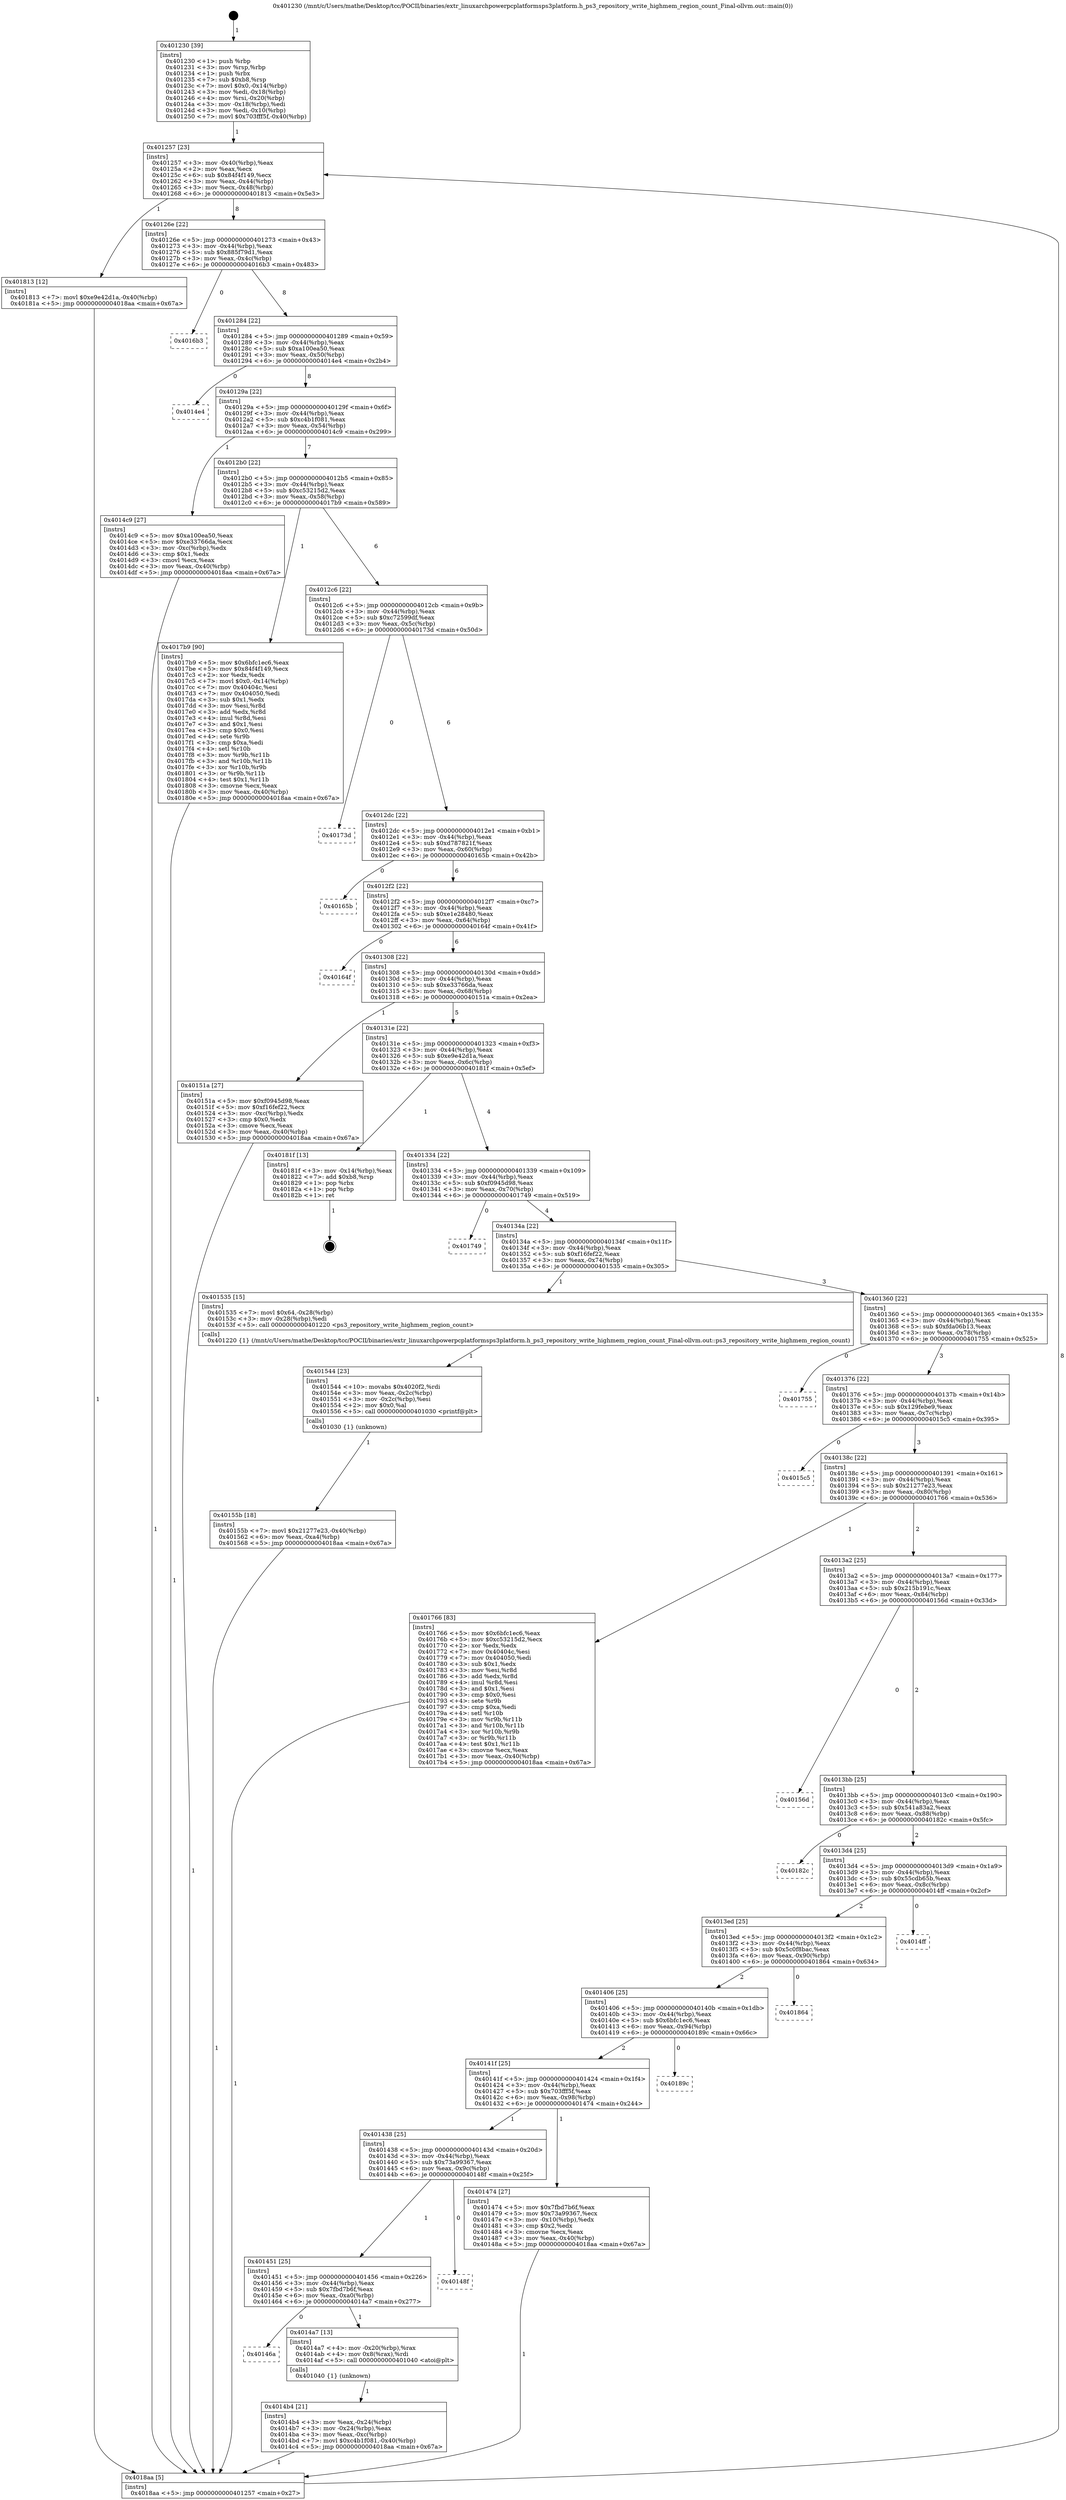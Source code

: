 digraph "0x401230" {
  label = "0x401230 (/mnt/c/Users/mathe/Desktop/tcc/POCII/binaries/extr_linuxarchpowerpcplatformsps3platform.h_ps3_repository_write_highmem_region_count_Final-ollvm.out::main(0))"
  labelloc = "t"
  node[shape=record]

  Entry [label="",width=0.3,height=0.3,shape=circle,fillcolor=black,style=filled]
  "0x401257" [label="{
     0x401257 [23]\l
     | [instrs]\l
     &nbsp;&nbsp;0x401257 \<+3\>: mov -0x40(%rbp),%eax\l
     &nbsp;&nbsp;0x40125a \<+2\>: mov %eax,%ecx\l
     &nbsp;&nbsp;0x40125c \<+6\>: sub $0x84f4f149,%ecx\l
     &nbsp;&nbsp;0x401262 \<+3\>: mov %eax,-0x44(%rbp)\l
     &nbsp;&nbsp;0x401265 \<+3\>: mov %ecx,-0x48(%rbp)\l
     &nbsp;&nbsp;0x401268 \<+6\>: je 0000000000401813 \<main+0x5e3\>\l
  }"]
  "0x401813" [label="{
     0x401813 [12]\l
     | [instrs]\l
     &nbsp;&nbsp;0x401813 \<+7\>: movl $0xe9e42d1a,-0x40(%rbp)\l
     &nbsp;&nbsp;0x40181a \<+5\>: jmp 00000000004018aa \<main+0x67a\>\l
  }"]
  "0x40126e" [label="{
     0x40126e [22]\l
     | [instrs]\l
     &nbsp;&nbsp;0x40126e \<+5\>: jmp 0000000000401273 \<main+0x43\>\l
     &nbsp;&nbsp;0x401273 \<+3\>: mov -0x44(%rbp),%eax\l
     &nbsp;&nbsp;0x401276 \<+5\>: sub $0x885f79d1,%eax\l
     &nbsp;&nbsp;0x40127b \<+3\>: mov %eax,-0x4c(%rbp)\l
     &nbsp;&nbsp;0x40127e \<+6\>: je 00000000004016b3 \<main+0x483\>\l
  }"]
  Exit [label="",width=0.3,height=0.3,shape=circle,fillcolor=black,style=filled,peripheries=2]
  "0x4016b3" [label="{
     0x4016b3\l
  }", style=dashed]
  "0x401284" [label="{
     0x401284 [22]\l
     | [instrs]\l
     &nbsp;&nbsp;0x401284 \<+5\>: jmp 0000000000401289 \<main+0x59\>\l
     &nbsp;&nbsp;0x401289 \<+3\>: mov -0x44(%rbp),%eax\l
     &nbsp;&nbsp;0x40128c \<+5\>: sub $0xa100ea50,%eax\l
     &nbsp;&nbsp;0x401291 \<+3\>: mov %eax,-0x50(%rbp)\l
     &nbsp;&nbsp;0x401294 \<+6\>: je 00000000004014e4 \<main+0x2b4\>\l
  }"]
  "0x40155b" [label="{
     0x40155b [18]\l
     | [instrs]\l
     &nbsp;&nbsp;0x40155b \<+7\>: movl $0x21277e23,-0x40(%rbp)\l
     &nbsp;&nbsp;0x401562 \<+6\>: mov %eax,-0xa4(%rbp)\l
     &nbsp;&nbsp;0x401568 \<+5\>: jmp 00000000004018aa \<main+0x67a\>\l
  }"]
  "0x4014e4" [label="{
     0x4014e4\l
  }", style=dashed]
  "0x40129a" [label="{
     0x40129a [22]\l
     | [instrs]\l
     &nbsp;&nbsp;0x40129a \<+5\>: jmp 000000000040129f \<main+0x6f\>\l
     &nbsp;&nbsp;0x40129f \<+3\>: mov -0x44(%rbp),%eax\l
     &nbsp;&nbsp;0x4012a2 \<+5\>: sub $0xc4b1f081,%eax\l
     &nbsp;&nbsp;0x4012a7 \<+3\>: mov %eax,-0x54(%rbp)\l
     &nbsp;&nbsp;0x4012aa \<+6\>: je 00000000004014c9 \<main+0x299\>\l
  }"]
  "0x401544" [label="{
     0x401544 [23]\l
     | [instrs]\l
     &nbsp;&nbsp;0x401544 \<+10\>: movabs $0x4020f2,%rdi\l
     &nbsp;&nbsp;0x40154e \<+3\>: mov %eax,-0x2c(%rbp)\l
     &nbsp;&nbsp;0x401551 \<+3\>: mov -0x2c(%rbp),%esi\l
     &nbsp;&nbsp;0x401554 \<+2\>: mov $0x0,%al\l
     &nbsp;&nbsp;0x401556 \<+5\>: call 0000000000401030 \<printf@plt\>\l
     | [calls]\l
     &nbsp;&nbsp;0x401030 \{1\} (unknown)\l
  }"]
  "0x4014c9" [label="{
     0x4014c9 [27]\l
     | [instrs]\l
     &nbsp;&nbsp;0x4014c9 \<+5\>: mov $0xa100ea50,%eax\l
     &nbsp;&nbsp;0x4014ce \<+5\>: mov $0xe33766da,%ecx\l
     &nbsp;&nbsp;0x4014d3 \<+3\>: mov -0xc(%rbp),%edx\l
     &nbsp;&nbsp;0x4014d6 \<+3\>: cmp $0x1,%edx\l
     &nbsp;&nbsp;0x4014d9 \<+3\>: cmovl %ecx,%eax\l
     &nbsp;&nbsp;0x4014dc \<+3\>: mov %eax,-0x40(%rbp)\l
     &nbsp;&nbsp;0x4014df \<+5\>: jmp 00000000004018aa \<main+0x67a\>\l
  }"]
  "0x4012b0" [label="{
     0x4012b0 [22]\l
     | [instrs]\l
     &nbsp;&nbsp;0x4012b0 \<+5\>: jmp 00000000004012b5 \<main+0x85\>\l
     &nbsp;&nbsp;0x4012b5 \<+3\>: mov -0x44(%rbp),%eax\l
     &nbsp;&nbsp;0x4012b8 \<+5\>: sub $0xc53215d2,%eax\l
     &nbsp;&nbsp;0x4012bd \<+3\>: mov %eax,-0x58(%rbp)\l
     &nbsp;&nbsp;0x4012c0 \<+6\>: je 00000000004017b9 \<main+0x589\>\l
  }"]
  "0x4014b4" [label="{
     0x4014b4 [21]\l
     | [instrs]\l
     &nbsp;&nbsp;0x4014b4 \<+3\>: mov %eax,-0x24(%rbp)\l
     &nbsp;&nbsp;0x4014b7 \<+3\>: mov -0x24(%rbp),%eax\l
     &nbsp;&nbsp;0x4014ba \<+3\>: mov %eax,-0xc(%rbp)\l
     &nbsp;&nbsp;0x4014bd \<+7\>: movl $0xc4b1f081,-0x40(%rbp)\l
     &nbsp;&nbsp;0x4014c4 \<+5\>: jmp 00000000004018aa \<main+0x67a\>\l
  }"]
  "0x4017b9" [label="{
     0x4017b9 [90]\l
     | [instrs]\l
     &nbsp;&nbsp;0x4017b9 \<+5\>: mov $0x6bfc1ec6,%eax\l
     &nbsp;&nbsp;0x4017be \<+5\>: mov $0x84f4f149,%ecx\l
     &nbsp;&nbsp;0x4017c3 \<+2\>: xor %edx,%edx\l
     &nbsp;&nbsp;0x4017c5 \<+7\>: movl $0x0,-0x14(%rbp)\l
     &nbsp;&nbsp;0x4017cc \<+7\>: mov 0x40404c,%esi\l
     &nbsp;&nbsp;0x4017d3 \<+7\>: mov 0x404050,%edi\l
     &nbsp;&nbsp;0x4017da \<+3\>: sub $0x1,%edx\l
     &nbsp;&nbsp;0x4017dd \<+3\>: mov %esi,%r8d\l
     &nbsp;&nbsp;0x4017e0 \<+3\>: add %edx,%r8d\l
     &nbsp;&nbsp;0x4017e3 \<+4\>: imul %r8d,%esi\l
     &nbsp;&nbsp;0x4017e7 \<+3\>: and $0x1,%esi\l
     &nbsp;&nbsp;0x4017ea \<+3\>: cmp $0x0,%esi\l
     &nbsp;&nbsp;0x4017ed \<+4\>: sete %r9b\l
     &nbsp;&nbsp;0x4017f1 \<+3\>: cmp $0xa,%edi\l
     &nbsp;&nbsp;0x4017f4 \<+4\>: setl %r10b\l
     &nbsp;&nbsp;0x4017f8 \<+3\>: mov %r9b,%r11b\l
     &nbsp;&nbsp;0x4017fb \<+3\>: and %r10b,%r11b\l
     &nbsp;&nbsp;0x4017fe \<+3\>: xor %r10b,%r9b\l
     &nbsp;&nbsp;0x401801 \<+3\>: or %r9b,%r11b\l
     &nbsp;&nbsp;0x401804 \<+4\>: test $0x1,%r11b\l
     &nbsp;&nbsp;0x401808 \<+3\>: cmovne %ecx,%eax\l
     &nbsp;&nbsp;0x40180b \<+3\>: mov %eax,-0x40(%rbp)\l
     &nbsp;&nbsp;0x40180e \<+5\>: jmp 00000000004018aa \<main+0x67a\>\l
  }"]
  "0x4012c6" [label="{
     0x4012c6 [22]\l
     | [instrs]\l
     &nbsp;&nbsp;0x4012c6 \<+5\>: jmp 00000000004012cb \<main+0x9b\>\l
     &nbsp;&nbsp;0x4012cb \<+3\>: mov -0x44(%rbp),%eax\l
     &nbsp;&nbsp;0x4012ce \<+5\>: sub $0xc72599df,%eax\l
     &nbsp;&nbsp;0x4012d3 \<+3\>: mov %eax,-0x5c(%rbp)\l
     &nbsp;&nbsp;0x4012d6 \<+6\>: je 000000000040173d \<main+0x50d\>\l
  }"]
  "0x40146a" [label="{
     0x40146a\l
  }", style=dashed]
  "0x40173d" [label="{
     0x40173d\l
  }", style=dashed]
  "0x4012dc" [label="{
     0x4012dc [22]\l
     | [instrs]\l
     &nbsp;&nbsp;0x4012dc \<+5\>: jmp 00000000004012e1 \<main+0xb1\>\l
     &nbsp;&nbsp;0x4012e1 \<+3\>: mov -0x44(%rbp),%eax\l
     &nbsp;&nbsp;0x4012e4 \<+5\>: sub $0xd787821f,%eax\l
     &nbsp;&nbsp;0x4012e9 \<+3\>: mov %eax,-0x60(%rbp)\l
     &nbsp;&nbsp;0x4012ec \<+6\>: je 000000000040165b \<main+0x42b\>\l
  }"]
  "0x4014a7" [label="{
     0x4014a7 [13]\l
     | [instrs]\l
     &nbsp;&nbsp;0x4014a7 \<+4\>: mov -0x20(%rbp),%rax\l
     &nbsp;&nbsp;0x4014ab \<+4\>: mov 0x8(%rax),%rdi\l
     &nbsp;&nbsp;0x4014af \<+5\>: call 0000000000401040 \<atoi@plt\>\l
     | [calls]\l
     &nbsp;&nbsp;0x401040 \{1\} (unknown)\l
  }"]
  "0x40165b" [label="{
     0x40165b\l
  }", style=dashed]
  "0x4012f2" [label="{
     0x4012f2 [22]\l
     | [instrs]\l
     &nbsp;&nbsp;0x4012f2 \<+5\>: jmp 00000000004012f7 \<main+0xc7\>\l
     &nbsp;&nbsp;0x4012f7 \<+3\>: mov -0x44(%rbp),%eax\l
     &nbsp;&nbsp;0x4012fa \<+5\>: sub $0xe1e28480,%eax\l
     &nbsp;&nbsp;0x4012ff \<+3\>: mov %eax,-0x64(%rbp)\l
     &nbsp;&nbsp;0x401302 \<+6\>: je 000000000040164f \<main+0x41f\>\l
  }"]
  "0x401451" [label="{
     0x401451 [25]\l
     | [instrs]\l
     &nbsp;&nbsp;0x401451 \<+5\>: jmp 0000000000401456 \<main+0x226\>\l
     &nbsp;&nbsp;0x401456 \<+3\>: mov -0x44(%rbp),%eax\l
     &nbsp;&nbsp;0x401459 \<+5\>: sub $0x7fbd7b6f,%eax\l
     &nbsp;&nbsp;0x40145e \<+6\>: mov %eax,-0xa0(%rbp)\l
     &nbsp;&nbsp;0x401464 \<+6\>: je 00000000004014a7 \<main+0x277\>\l
  }"]
  "0x40164f" [label="{
     0x40164f\l
  }", style=dashed]
  "0x401308" [label="{
     0x401308 [22]\l
     | [instrs]\l
     &nbsp;&nbsp;0x401308 \<+5\>: jmp 000000000040130d \<main+0xdd\>\l
     &nbsp;&nbsp;0x40130d \<+3\>: mov -0x44(%rbp),%eax\l
     &nbsp;&nbsp;0x401310 \<+5\>: sub $0xe33766da,%eax\l
     &nbsp;&nbsp;0x401315 \<+3\>: mov %eax,-0x68(%rbp)\l
     &nbsp;&nbsp;0x401318 \<+6\>: je 000000000040151a \<main+0x2ea\>\l
  }"]
  "0x40148f" [label="{
     0x40148f\l
  }", style=dashed]
  "0x40151a" [label="{
     0x40151a [27]\l
     | [instrs]\l
     &nbsp;&nbsp;0x40151a \<+5\>: mov $0xf0945d98,%eax\l
     &nbsp;&nbsp;0x40151f \<+5\>: mov $0xf16fef22,%ecx\l
     &nbsp;&nbsp;0x401524 \<+3\>: mov -0xc(%rbp),%edx\l
     &nbsp;&nbsp;0x401527 \<+3\>: cmp $0x0,%edx\l
     &nbsp;&nbsp;0x40152a \<+3\>: cmove %ecx,%eax\l
     &nbsp;&nbsp;0x40152d \<+3\>: mov %eax,-0x40(%rbp)\l
     &nbsp;&nbsp;0x401530 \<+5\>: jmp 00000000004018aa \<main+0x67a\>\l
  }"]
  "0x40131e" [label="{
     0x40131e [22]\l
     | [instrs]\l
     &nbsp;&nbsp;0x40131e \<+5\>: jmp 0000000000401323 \<main+0xf3\>\l
     &nbsp;&nbsp;0x401323 \<+3\>: mov -0x44(%rbp),%eax\l
     &nbsp;&nbsp;0x401326 \<+5\>: sub $0xe9e42d1a,%eax\l
     &nbsp;&nbsp;0x40132b \<+3\>: mov %eax,-0x6c(%rbp)\l
     &nbsp;&nbsp;0x40132e \<+6\>: je 000000000040181f \<main+0x5ef\>\l
  }"]
  "0x401230" [label="{
     0x401230 [39]\l
     | [instrs]\l
     &nbsp;&nbsp;0x401230 \<+1\>: push %rbp\l
     &nbsp;&nbsp;0x401231 \<+3\>: mov %rsp,%rbp\l
     &nbsp;&nbsp;0x401234 \<+1\>: push %rbx\l
     &nbsp;&nbsp;0x401235 \<+7\>: sub $0xb8,%rsp\l
     &nbsp;&nbsp;0x40123c \<+7\>: movl $0x0,-0x14(%rbp)\l
     &nbsp;&nbsp;0x401243 \<+3\>: mov %edi,-0x18(%rbp)\l
     &nbsp;&nbsp;0x401246 \<+4\>: mov %rsi,-0x20(%rbp)\l
     &nbsp;&nbsp;0x40124a \<+3\>: mov -0x18(%rbp),%edi\l
     &nbsp;&nbsp;0x40124d \<+3\>: mov %edi,-0x10(%rbp)\l
     &nbsp;&nbsp;0x401250 \<+7\>: movl $0x703fff5f,-0x40(%rbp)\l
  }"]
  "0x40181f" [label="{
     0x40181f [13]\l
     | [instrs]\l
     &nbsp;&nbsp;0x40181f \<+3\>: mov -0x14(%rbp),%eax\l
     &nbsp;&nbsp;0x401822 \<+7\>: add $0xb8,%rsp\l
     &nbsp;&nbsp;0x401829 \<+1\>: pop %rbx\l
     &nbsp;&nbsp;0x40182a \<+1\>: pop %rbp\l
     &nbsp;&nbsp;0x40182b \<+1\>: ret\l
  }"]
  "0x401334" [label="{
     0x401334 [22]\l
     | [instrs]\l
     &nbsp;&nbsp;0x401334 \<+5\>: jmp 0000000000401339 \<main+0x109\>\l
     &nbsp;&nbsp;0x401339 \<+3\>: mov -0x44(%rbp),%eax\l
     &nbsp;&nbsp;0x40133c \<+5\>: sub $0xf0945d98,%eax\l
     &nbsp;&nbsp;0x401341 \<+3\>: mov %eax,-0x70(%rbp)\l
     &nbsp;&nbsp;0x401344 \<+6\>: je 0000000000401749 \<main+0x519\>\l
  }"]
  "0x4018aa" [label="{
     0x4018aa [5]\l
     | [instrs]\l
     &nbsp;&nbsp;0x4018aa \<+5\>: jmp 0000000000401257 \<main+0x27\>\l
  }"]
  "0x401749" [label="{
     0x401749\l
  }", style=dashed]
  "0x40134a" [label="{
     0x40134a [22]\l
     | [instrs]\l
     &nbsp;&nbsp;0x40134a \<+5\>: jmp 000000000040134f \<main+0x11f\>\l
     &nbsp;&nbsp;0x40134f \<+3\>: mov -0x44(%rbp),%eax\l
     &nbsp;&nbsp;0x401352 \<+5\>: sub $0xf16fef22,%eax\l
     &nbsp;&nbsp;0x401357 \<+3\>: mov %eax,-0x74(%rbp)\l
     &nbsp;&nbsp;0x40135a \<+6\>: je 0000000000401535 \<main+0x305\>\l
  }"]
  "0x401438" [label="{
     0x401438 [25]\l
     | [instrs]\l
     &nbsp;&nbsp;0x401438 \<+5\>: jmp 000000000040143d \<main+0x20d\>\l
     &nbsp;&nbsp;0x40143d \<+3\>: mov -0x44(%rbp),%eax\l
     &nbsp;&nbsp;0x401440 \<+5\>: sub $0x73a99367,%eax\l
     &nbsp;&nbsp;0x401445 \<+6\>: mov %eax,-0x9c(%rbp)\l
     &nbsp;&nbsp;0x40144b \<+6\>: je 000000000040148f \<main+0x25f\>\l
  }"]
  "0x401535" [label="{
     0x401535 [15]\l
     | [instrs]\l
     &nbsp;&nbsp;0x401535 \<+7\>: movl $0x64,-0x28(%rbp)\l
     &nbsp;&nbsp;0x40153c \<+3\>: mov -0x28(%rbp),%edi\l
     &nbsp;&nbsp;0x40153f \<+5\>: call 0000000000401220 \<ps3_repository_write_highmem_region_count\>\l
     | [calls]\l
     &nbsp;&nbsp;0x401220 \{1\} (/mnt/c/Users/mathe/Desktop/tcc/POCII/binaries/extr_linuxarchpowerpcplatformsps3platform.h_ps3_repository_write_highmem_region_count_Final-ollvm.out::ps3_repository_write_highmem_region_count)\l
  }"]
  "0x401360" [label="{
     0x401360 [22]\l
     | [instrs]\l
     &nbsp;&nbsp;0x401360 \<+5\>: jmp 0000000000401365 \<main+0x135\>\l
     &nbsp;&nbsp;0x401365 \<+3\>: mov -0x44(%rbp),%eax\l
     &nbsp;&nbsp;0x401368 \<+5\>: sub $0xfda06b13,%eax\l
     &nbsp;&nbsp;0x40136d \<+3\>: mov %eax,-0x78(%rbp)\l
     &nbsp;&nbsp;0x401370 \<+6\>: je 0000000000401755 \<main+0x525\>\l
  }"]
  "0x401474" [label="{
     0x401474 [27]\l
     | [instrs]\l
     &nbsp;&nbsp;0x401474 \<+5\>: mov $0x7fbd7b6f,%eax\l
     &nbsp;&nbsp;0x401479 \<+5\>: mov $0x73a99367,%ecx\l
     &nbsp;&nbsp;0x40147e \<+3\>: mov -0x10(%rbp),%edx\l
     &nbsp;&nbsp;0x401481 \<+3\>: cmp $0x2,%edx\l
     &nbsp;&nbsp;0x401484 \<+3\>: cmovne %ecx,%eax\l
     &nbsp;&nbsp;0x401487 \<+3\>: mov %eax,-0x40(%rbp)\l
     &nbsp;&nbsp;0x40148a \<+5\>: jmp 00000000004018aa \<main+0x67a\>\l
  }"]
  "0x401755" [label="{
     0x401755\l
  }", style=dashed]
  "0x401376" [label="{
     0x401376 [22]\l
     | [instrs]\l
     &nbsp;&nbsp;0x401376 \<+5\>: jmp 000000000040137b \<main+0x14b\>\l
     &nbsp;&nbsp;0x40137b \<+3\>: mov -0x44(%rbp),%eax\l
     &nbsp;&nbsp;0x40137e \<+5\>: sub $0x129febe9,%eax\l
     &nbsp;&nbsp;0x401383 \<+3\>: mov %eax,-0x7c(%rbp)\l
     &nbsp;&nbsp;0x401386 \<+6\>: je 00000000004015c5 \<main+0x395\>\l
  }"]
  "0x40141f" [label="{
     0x40141f [25]\l
     | [instrs]\l
     &nbsp;&nbsp;0x40141f \<+5\>: jmp 0000000000401424 \<main+0x1f4\>\l
     &nbsp;&nbsp;0x401424 \<+3\>: mov -0x44(%rbp),%eax\l
     &nbsp;&nbsp;0x401427 \<+5\>: sub $0x703fff5f,%eax\l
     &nbsp;&nbsp;0x40142c \<+6\>: mov %eax,-0x98(%rbp)\l
     &nbsp;&nbsp;0x401432 \<+6\>: je 0000000000401474 \<main+0x244\>\l
  }"]
  "0x4015c5" [label="{
     0x4015c5\l
  }", style=dashed]
  "0x40138c" [label="{
     0x40138c [22]\l
     | [instrs]\l
     &nbsp;&nbsp;0x40138c \<+5\>: jmp 0000000000401391 \<main+0x161\>\l
     &nbsp;&nbsp;0x401391 \<+3\>: mov -0x44(%rbp),%eax\l
     &nbsp;&nbsp;0x401394 \<+5\>: sub $0x21277e23,%eax\l
     &nbsp;&nbsp;0x401399 \<+3\>: mov %eax,-0x80(%rbp)\l
     &nbsp;&nbsp;0x40139c \<+6\>: je 0000000000401766 \<main+0x536\>\l
  }"]
  "0x40189c" [label="{
     0x40189c\l
  }", style=dashed]
  "0x401766" [label="{
     0x401766 [83]\l
     | [instrs]\l
     &nbsp;&nbsp;0x401766 \<+5\>: mov $0x6bfc1ec6,%eax\l
     &nbsp;&nbsp;0x40176b \<+5\>: mov $0xc53215d2,%ecx\l
     &nbsp;&nbsp;0x401770 \<+2\>: xor %edx,%edx\l
     &nbsp;&nbsp;0x401772 \<+7\>: mov 0x40404c,%esi\l
     &nbsp;&nbsp;0x401779 \<+7\>: mov 0x404050,%edi\l
     &nbsp;&nbsp;0x401780 \<+3\>: sub $0x1,%edx\l
     &nbsp;&nbsp;0x401783 \<+3\>: mov %esi,%r8d\l
     &nbsp;&nbsp;0x401786 \<+3\>: add %edx,%r8d\l
     &nbsp;&nbsp;0x401789 \<+4\>: imul %r8d,%esi\l
     &nbsp;&nbsp;0x40178d \<+3\>: and $0x1,%esi\l
     &nbsp;&nbsp;0x401790 \<+3\>: cmp $0x0,%esi\l
     &nbsp;&nbsp;0x401793 \<+4\>: sete %r9b\l
     &nbsp;&nbsp;0x401797 \<+3\>: cmp $0xa,%edi\l
     &nbsp;&nbsp;0x40179a \<+4\>: setl %r10b\l
     &nbsp;&nbsp;0x40179e \<+3\>: mov %r9b,%r11b\l
     &nbsp;&nbsp;0x4017a1 \<+3\>: and %r10b,%r11b\l
     &nbsp;&nbsp;0x4017a4 \<+3\>: xor %r10b,%r9b\l
     &nbsp;&nbsp;0x4017a7 \<+3\>: or %r9b,%r11b\l
     &nbsp;&nbsp;0x4017aa \<+4\>: test $0x1,%r11b\l
     &nbsp;&nbsp;0x4017ae \<+3\>: cmovne %ecx,%eax\l
     &nbsp;&nbsp;0x4017b1 \<+3\>: mov %eax,-0x40(%rbp)\l
     &nbsp;&nbsp;0x4017b4 \<+5\>: jmp 00000000004018aa \<main+0x67a\>\l
  }"]
  "0x4013a2" [label="{
     0x4013a2 [25]\l
     | [instrs]\l
     &nbsp;&nbsp;0x4013a2 \<+5\>: jmp 00000000004013a7 \<main+0x177\>\l
     &nbsp;&nbsp;0x4013a7 \<+3\>: mov -0x44(%rbp),%eax\l
     &nbsp;&nbsp;0x4013aa \<+5\>: sub $0x215b191c,%eax\l
     &nbsp;&nbsp;0x4013af \<+6\>: mov %eax,-0x84(%rbp)\l
     &nbsp;&nbsp;0x4013b5 \<+6\>: je 000000000040156d \<main+0x33d\>\l
  }"]
  "0x401406" [label="{
     0x401406 [25]\l
     | [instrs]\l
     &nbsp;&nbsp;0x401406 \<+5\>: jmp 000000000040140b \<main+0x1db\>\l
     &nbsp;&nbsp;0x40140b \<+3\>: mov -0x44(%rbp),%eax\l
     &nbsp;&nbsp;0x40140e \<+5\>: sub $0x6bfc1ec6,%eax\l
     &nbsp;&nbsp;0x401413 \<+6\>: mov %eax,-0x94(%rbp)\l
     &nbsp;&nbsp;0x401419 \<+6\>: je 000000000040189c \<main+0x66c\>\l
  }"]
  "0x40156d" [label="{
     0x40156d\l
  }", style=dashed]
  "0x4013bb" [label="{
     0x4013bb [25]\l
     | [instrs]\l
     &nbsp;&nbsp;0x4013bb \<+5\>: jmp 00000000004013c0 \<main+0x190\>\l
     &nbsp;&nbsp;0x4013c0 \<+3\>: mov -0x44(%rbp),%eax\l
     &nbsp;&nbsp;0x4013c3 \<+5\>: sub $0x541a83a2,%eax\l
     &nbsp;&nbsp;0x4013c8 \<+6\>: mov %eax,-0x88(%rbp)\l
     &nbsp;&nbsp;0x4013ce \<+6\>: je 000000000040182c \<main+0x5fc\>\l
  }"]
  "0x401864" [label="{
     0x401864\l
  }", style=dashed]
  "0x40182c" [label="{
     0x40182c\l
  }", style=dashed]
  "0x4013d4" [label="{
     0x4013d4 [25]\l
     | [instrs]\l
     &nbsp;&nbsp;0x4013d4 \<+5\>: jmp 00000000004013d9 \<main+0x1a9\>\l
     &nbsp;&nbsp;0x4013d9 \<+3\>: mov -0x44(%rbp),%eax\l
     &nbsp;&nbsp;0x4013dc \<+5\>: sub $0x55cdb65b,%eax\l
     &nbsp;&nbsp;0x4013e1 \<+6\>: mov %eax,-0x8c(%rbp)\l
     &nbsp;&nbsp;0x4013e7 \<+6\>: je 00000000004014ff \<main+0x2cf\>\l
  }"]
  "0x4013ed" [label="{
     0x4013ed [25]\l
     | [instrs]\l
     &nbsp;&nbsp;0x4013ed \<+5\>: jmp 00000000004013f2 \<main+0x1c2\>\l
     &nbsp;&nbsp;0x4013f2 \<+3\>: mov -0x44(%rbp),%eax\l
     &nbsp;&nbsp;0x4013f5 \<+5\>: sub $0x5c0f8bac,%eax\l
     &nbsp;&nbsp;0x4013fa \<+6\>: mov %eax,-0x90(%rbp)\l
     &nbsp;&nbsp;0x401400 \<+6\>: je 0000000000401864 \<main+0x634\>\l
  }"]
  "0x4014ff" [label="{
     0x4014ff\l
  }", style=dashed]
  Entry -> "0x401230" [label=" 1"]
  "0x401257" -> "0x401813" [label=" 1"]
  "0x401257" -> "0x40126e" [label=" 8"]
  "0x40181f" -> Exit [label=" 1"]
  "0x40126e" -> "0x4016b3" [label=" 0"]
  "0x40126e" -> "0x401284" [label=" 8"]
  "0x401813" -> "0x4018aa" [label=" 1"]
  "0x401284" -> "0x4014e4" [label=" 0"]
  "0x401284" -> "0x40129a" [label=" 8"]
  "0x4017b9" -> "0x4018aa" [label=" 1"]
  "0x40129a" -> "0x4014c9" [label=" 1"]
  "0x40129a" -> "0x4012b0" [label=" 7"]
  "0x401766" -> "0x4018aa" [label=" 1"]
  "0x4012b0" -> "0x4017b9" [label=" 1"]
  "0x4012b0" -> "0x4012c6" [label=" 6"]
  "0x40155b" -> "0x4018aa" [label=" 1"]
  "0x4012c6" -> "0x40173d" [label=" 0"]
  "0x4012c6" -> "0x4012dc" [label=" 6"]
  "0x401544" -> "0x40155b" [label=" 1"]
  "0x4012dc" -> "0x40165b" [label=" 0"]
  "0x4012dc" -> "0x4012f2" [label=" 6"]
  "0x401535" -> "0x401544" [label=" 1"]
  "0x4012f2" -> "0x40164f" [label=" 0"]
  "0x4012f2" -> "0x401308" [label=" 6"]
  "0x4014c9" -> "0x4018aa" [label=" 1"]
  "0x401308" -> "0x40151a" [label=" 1"]
  "0x401308" -> "0x40131e" [label=" 5"]
  "0x4014b4" -> "0x4018aa" [label=" 1"]
  "0x40131e" -> "0x40181f" [label=" 1"]
  "0x40131e" -> "0x401334" [label=" 4"]
  "0x401451" -> "0x40146a" [label=" 0"]
  "0x401334" -> "0x401749" [label=" 0"]
  "0x401334" -> "0x40134a" [label=" 4"]
  "0x401451" -> "0x4014a7" [label=" 1"]
  "0x40134a" -> "0x401535" [label=" 1"]
  "0x40134a" -> "0x401360" [label=" 3"]
  "0x40151a" -> "0x4018aa" [label=" 1"]
  "0x401360" -> "0x401755" [label=" 0"]
  "0x401360" -> "0x401376" [label=" 3"]
  "0x401438" -> "0x401451" [label=" 1"]
  "0x401376" -> "0x4015c5" [label=" 0"]
  "0x401376" -> "0x40138c" [label=" 3"]
  "0x4014a7" -> "0x4014b4" [label=" 1"]
  "0x40138c" -> "0x401766" [label=" 1"]
  "0x40138c" -> "0x4013a2" [label=" 2"]
  "0x4018aa" -> "0x401257" [label=" 8"]
  "0x4013a2" -> "0x40156d" [label=" 0"]
  "0x4013a2" -> "0x4013bb" [label=" 2"]
  "0x401474" -> "0x4018aa" [label=" 1"]
  "0x4013bb" -> "0x40182c" [label=" 0"]
  "0x4013bb" -> "0x4013d4" [label=" 2"]
  "0x40141f" -> "0x401438" [label=" 1"]
  "0x4013d4" -> "0x4014ff" [label=" 0"]
  "0x4013d4" -> "0x4013ed" [label=" 2"]
  "0x40141f" -> "0x401474" [label=" 1"]
  "0x4013ed" -> "0x401864" [label=" 0"]
  "0x4013ed" -> "0x401406" [label=" 2"]
  "0x401230" -> "0x401257" [label=" 1"]
  "0x401406" -> "0x40189c" [label=" 0"]
  "0x401406" -> "0x40141f" [label=" 2"]
  "0x401438" -> "0x40148f" [label=" 0"]
}
